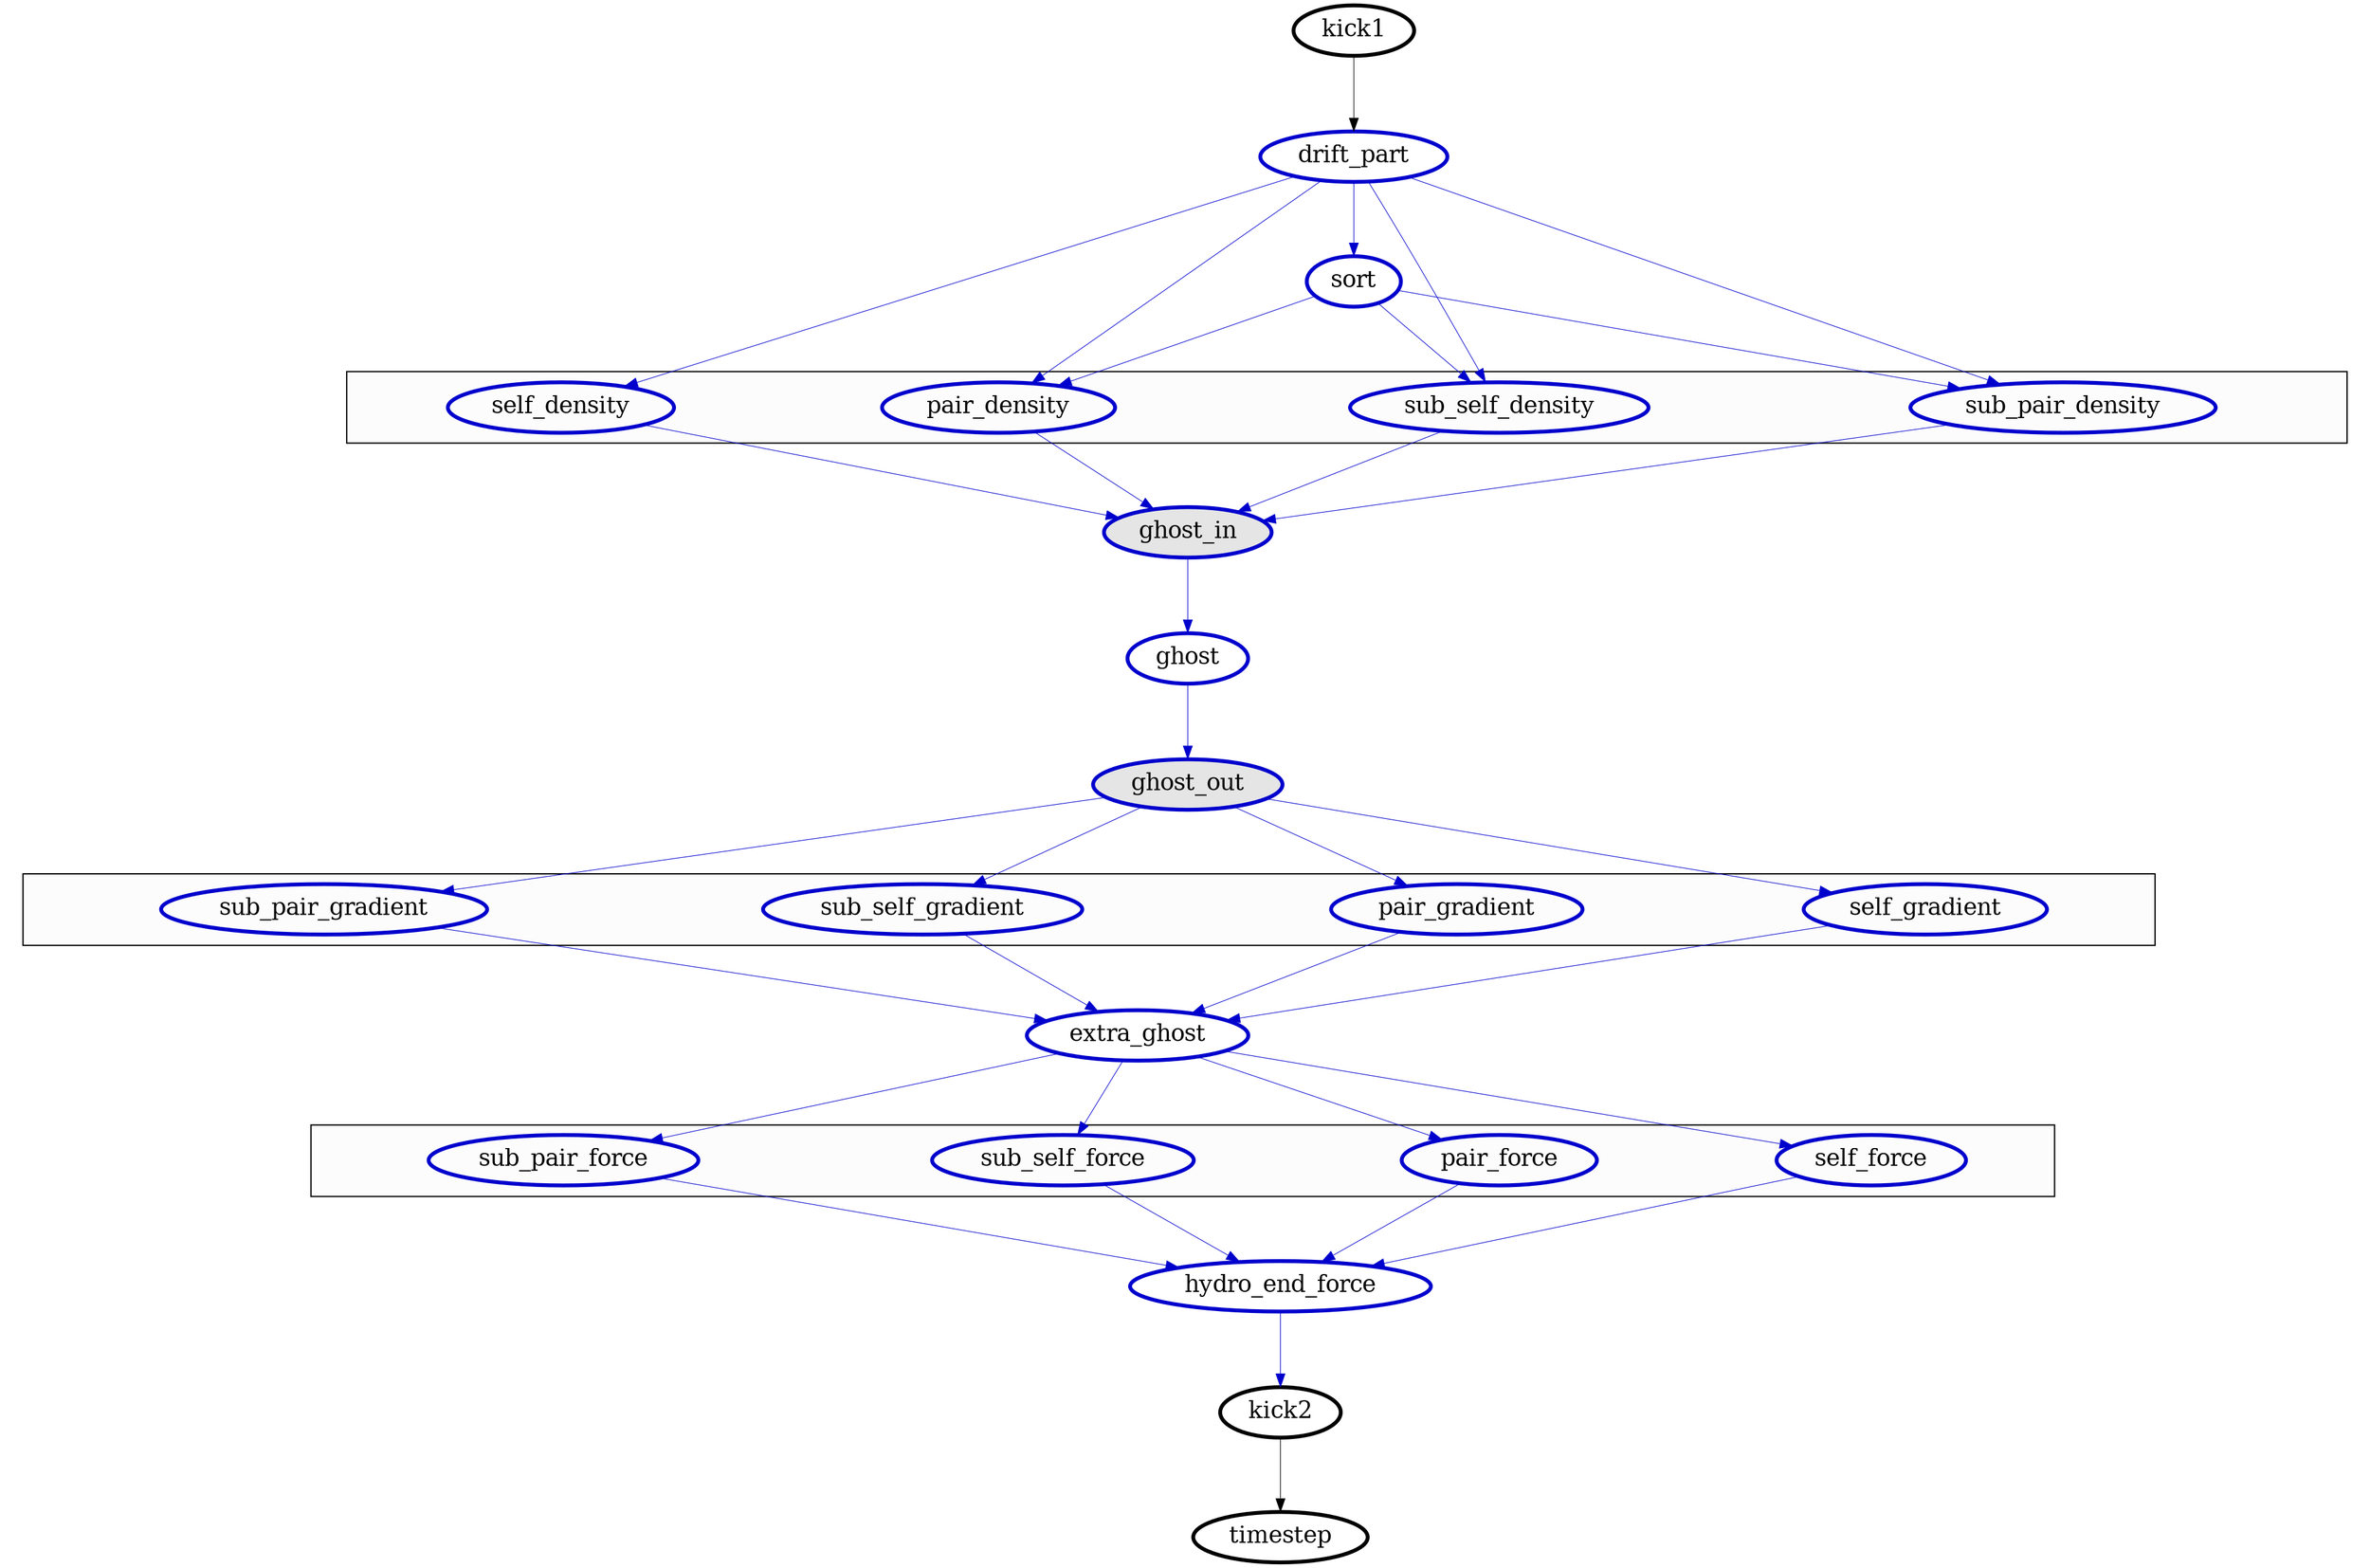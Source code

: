 digraph task_dep {
	 # Header
	 label="";
	 compound=true;
	 ratio=0.66;
	 node[nodesep=0.15, fontsize=18, penwidth=3.];
	 edge[fontsize=12, penwidth=0.5];
	 ranksep=0.8;

	 # Special tasks
	 sort[color=blue3];
	 self_density[color=blue3];
	 self_gradient[color=blue3];
	 self_force[color=blue3];
	 pair_density[color=blue3];
	 pair_gradient[color=blue3];
	 pair_force[color=blue3];
	 sub_self_density[color=blue3];
	 sub_self_gradient[color=blue3];
	 sub_self_force[color=blue3];
	 sub_pair_density[color=blue3];
	 sub_pair_gradient[color=blue3];
	 sub_pair_force[color=blue3];
	 ghost_in[style=filled,fillcolor=grey90,color=blue3];
	 ghost[color=blue3];
	 ghost_out[style=filled,fillcolor=grey90,color=blue3];
	 extra_ghost[color=blue3];
	 drift_part[color=blue3];
	 hydro_end_force[color=blue3];
	 kick2[color=black];
	 timestep[color=black];
	 kick1[color=black];

	 # Clusters
	 subgraph clusterDensity {
		 label="";
		 bgcolor="grey99";
		 pair_density;
		 self_density;
		 sub_pair_density;
		 sub_self_density;
	 };

	 subgraph clusterForce {
		 label="";
		 bgcolor="grey99";
		 pair_force;
		 self_force;
		 sub_pair_force;
		 sub_self_force;
	 };

	 subgraph clusterGradient {
		 label="";
		 bgcolor="grey99";
		 pair_gradient;
		 self_gradient;
		 sub_pair_gradient;
		 sub_self_gradient;
	 };

	 # Dependencies
	 sort->pair_density[color=blue3,fontcolor=blue3]
	 sort->sub_pair_density[color=blue3,fontcolor=blue3]
	 sort->sub_self_density[color=blue3,fontcolor=blue3]
	 self_density->ghost_in[color=blue3,fontcolor=blue3]
	 self_gradient->extra_ghost[color=blue3,fontcolor=blue3]
	 self_force->hydro_end_force[color=blue3,fontcolor=blue3]
	 pair_density->ghost_in[color=blue3,fontcolor=blue3]
	 pair_gradient->extra_ghost[color=blue3,fontcolor=blue3]
	 pair_force->hydro_end_force[color=blue3,fontcolor=blue3]
	 sub_self_density->ghost_in[color=blue3,fontcolor=blue3]
	 sub_self_gradient->extra_ghost[color=blue3,fontcolor=blue3]
	 sub_self_force->hydro_end_force[color=blue3,fontcolor=blue3]
	 sub_pair_density->ghost_in[color=blue3,fontcolor=blue3]
	 sub_pair_gradient->extra_ghost[color=blue3,fontcolor=blue3]
	 sub_pair_force->hydro_end_force[color=blue3,fontcolor=blue3]
	 ghost_in->ghost[color=blue3,fontcolor=blue3]
	 ghost->ghost_out[color=blue3,fontcolor=blue3]
	 ghost_out->pair_gradient[color=blue3,fontcolor=blue3]
	 ghost_out->self_gradient[color=blue3,fontcolor=blue3]
	 ghost_out->sub_pair_gradient[color=blue3,fontcolor=blue3]
	 ghost_out->sub_self_gradient[color=blue3,fontcolor=blue3]
	 extra_ghost->pair_force[color=blue3,fontcolor=blue3]
	 extra_ghost->self_force[color=blue3,fontcolor=blue3]
	 extra_ghost->sub_pair_force[color=blue3,fontcolor=blue3]
	 extra_ghost->sub_self_force[color=blue3,fontcolor=blue3]
	 drift_part->pair_density[color=blue3,fontcolor=blue3]
	 drift_part->self_density[color=blue3,fontcolor=blue3]
	 drift_part->sort[color=blue3,fontcolor=blue3]
	 drift_part->sub_pair_density[color=blue3,fontcolor=blue3]
	 drift_part->sub_self_density[color=blue3,fontcolor=blue3]
	 hydro_end_force->kick2[color=blue3,fontcolor=blue3]
	 kick2->timestep[color=black,fontcolor=black]
	 kick1->drift_part[color=black,fontcolor=black]
}
